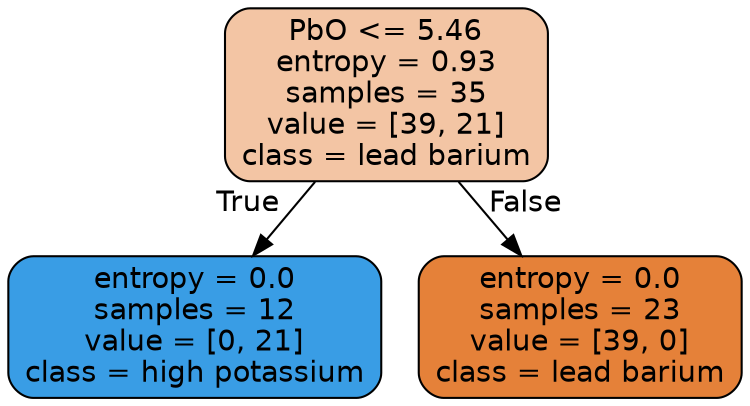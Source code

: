 digraph Tree {
node [shape=box, style="filled, rounded", color="black", fontname=helvetica] ;
edge [fontname=helvetica] ;
0 [label="PbO <= 5.46\nentropy = 0.93\nsamples = 35\nvalue = [39, 21]\nclass = lead barium", fillcolor="#f3c5a4"] ;
1 [label="entropy = 0.0\nsamples = 12\nvalue = [0, 21]\nclass = high potassium", fillcolor="#399de5"] ;
0 -> 1 [labeldistance=2.5, labelangle=45, headlabel="True"] ;
2 [label="entropy = 0.0\nsamples = 23\nvalue = [39, 0]\nclass = lead barium", fillcolor="#e58139"] ;
0 -> 2 [labeldistance=2.5, labelangle=-45, headlabel="False"] ;
}